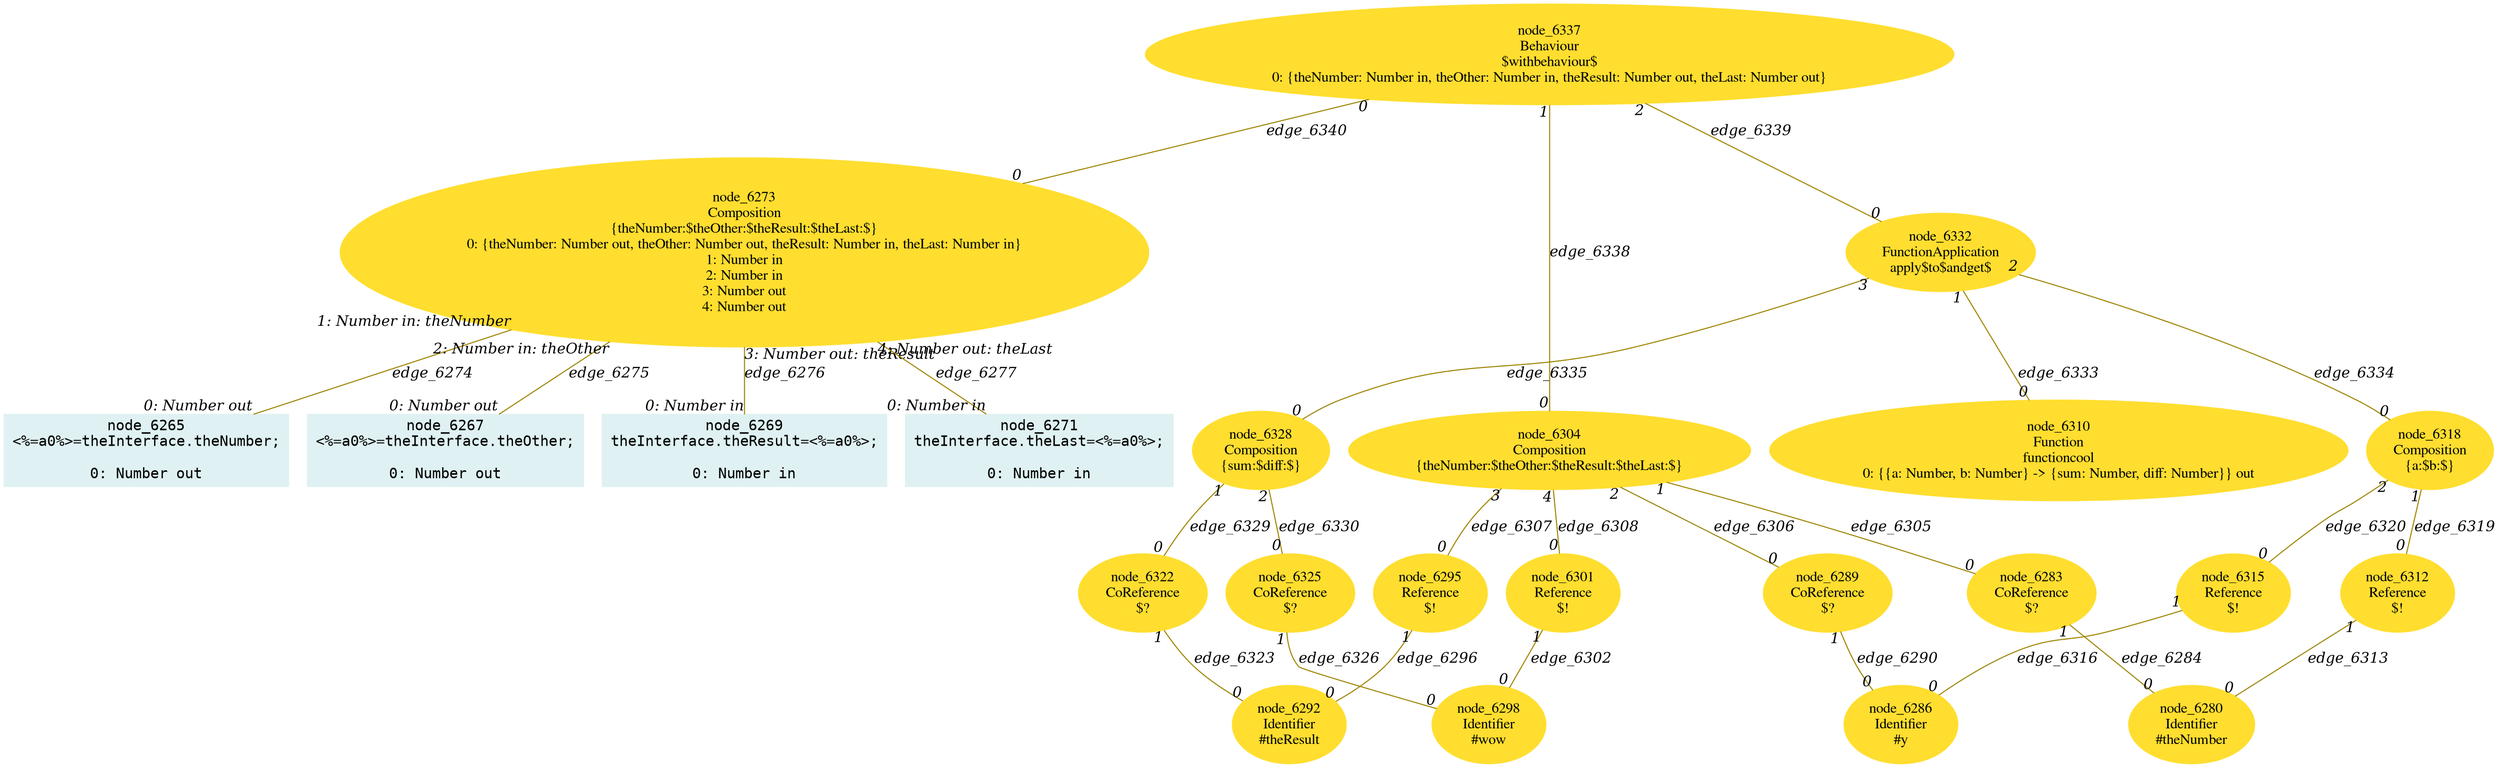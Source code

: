 digraph g{node_6265 [shape="box", style="filled", color="#dff1f2", fontname="Courier", label="node_6265
<%=a0%>=theInterface.theNumber;

0: Number out" ]
node_6267 [shape="box", style="filled", color="#dff1f2", fontname="Courier", label="node_6267
<%=a0%>=theInterface.theOther;

0: Number out" ]
node_6269 [shape="box", style="filled", color="#dff1f2", fontname="Courier", label="node_6269
theInterface.theResult=<%=a0%>;

0: Number in" ]
node_6271 [shape="box", style="filled", color="#dff1f2", fontname="Courier", label="node_6271
theInterface.theLast=<%=a0%>;

0: Number in" ]
node_6273 [shape="ellipse", style="filled", color="#ffde2f", fontname="Times", label="node_6273
Composition
{theNumber:$theOther:$theResult:$theLast:$}
0: {theNumber: Number out, theOther: Number out, theResult: Number in, theLast: Number in}
1: Number in
2: Number in
3: Number out
4: Number out" ]
node_6280 [shape="ellipse", style="filled", color="#ffde2f", fontname="Times", label="node_6280
Identifier
#theNumber
" ]
node_6283 [shape="ellipse", style="filled", color="#ffde2f", fontname="Times", label="node_6283
CoReference
$?
" ]
node_6286 [shape="ellipse", style="filled", color="#ffde2f", fontname="Times", label="node_6286
Identifier
#y
" ]
node_6289 [shape="ellipse", style="filled", color="#ffde2f", fontname="Times", label="node_6289
CoReference
$?
" ]
node_6292 [shape="ellipse", style="filled", color="#ffde2f", fontname="Times", label="node_6292
Identifier
#theResult
" ]
node_6295 [shape="ellipse", style="filled", color="#ffde2f", fontname="Times", label="node_6295
Reference
$!
" ]
node_6298 [shape="ellipse", style="filled", color="#ffde2f", fontname="Times", label="node_6298
Identifier
#wow
" ]
node_6301 [shape="ellipse", style="filled", color="#ffde2f", fontname="Times", label="node_6301
Reference
$!
" ]
node_6304 [shape="ellipse", style="filled", color="#ffde2f", fontname="Times", label="node_6304
Composition
{theNumber:$theOther:$theResult:$theLast:$}
" ]
node_6310 [shape="ellipse", style="filled", color="#ffde2f", fontname="Times", label="node_6310
Function
functioncool
0: {{a: Number, b: Number} -> {sum: Number, diff: Number}} out" ]
node_6312 [shape="ellipse", style="filled", color="#ffde2f", fontname="Times", label="node_6312
Reference
$!
" ]
node_6315 [shape="ellipse", style="filled", color="#ffde2f", fontname="Times", label="node_6315
Reference
$!
" ]
node_6318 [shape="ellipse", style="filled", color="#ffde2f", fontname="Times", label="node_6318
Composition
{a:$b:$}
" ]
node_6322 [shape="ellipse", style="filled", color="#ffde2f", fontname="Times", label="node_6322
CoReference
$?
" ]
node_6325 [shape="ellipse", style="filled", color="#ffde2f", fontname="Times", label="node_6325
CoReference
$?
" ]
node_6328 [shape="ellipse", style="filled", color="#ffde2f", fontname="Times", label="node_6328
Composition
{sum:$diff:$}
" ]
node_6332 [shape="ellipse", style="filled", color="#ffde2f", fontname="Times", label="node_6332
FunctionApplication
apply$to$andget$
" ]
node_6337 [shape="ellipse", style="filled", color="#ffde2f", fontname="Times", label="node_6337
Behaviour
$withbehaviour$
0: {theNumber: Number in, theOther: Number in, theResult: Number out, theLast: Number out}" ]
node_6273 -> node_6265 [dir=none, arrowHead=none, fontname="Times-Italic", arrowsize=1, color="#9d8400", label="edge_6274",  headlabel="0: Number out", taillabel="1: Number in: theNumber" ]
node_6273 -> node_6267 [dir=none, arrowHead=none, fontname="Times-Italic", arrowsize=1, color="#9d8400", label="edge_6275",  headlabel="0: Number out", taillabel="2: Number in: theOther" ]
node_6273 -> node_6269 [dir=none, arrowHead=none, fontname="Times-Italic", arrowsize=1, color="#9d8400", label="edge_6276",  headlabel="0: Number in", taillabel="3: Number out: theResult" ]
node_6273 -> node_6271 [dir=none, arrowHead=none, fontname="Times-Italic", arrowsize=1, color="#9d8400", label="edge_6277",  headlabel="0: Number in", taillabel="4: Number out: theLast" ]
node_6283 -> node_6280 [dir=none, arrowHead=none, fontname="Times-Italic", arrowsize=1, color="#9d8400", label="edge_6284",  headlabel="0", taillabel="1" ]
node_6289 -> node_6286 [dir=none, arrowHead=none, fontname="Times-Italic", arrowsize=1, color="#9d8400", label="edge_6290",  headlabel="0", taillabel="1" ]
node_6295 -> node_6292 [dir=none, arrowHead=none, fontname="Times-Italic", arrowsize=1, color="#9d8400", label="edge_6296",  headlabel="0", taillabel="1" ]
node_6301 -> node_6298 [dir=none, arrowHead=none, fontname="Times-Italic", arrowsize=1, color="#9d8400", label="edge_6302",  headlabel="0", taillabel="1" ]
node_6304 -> node_6283 [dir=none, arrowHead=none, fontname="Times-Italic", arrowsize=1, color="#9d8400", label="edge_6305",  headlabel="0", taillabel="1" ]
node_6304 -> node_6289 [dir=none, arrowHead=none, fontname="Times-Italic", arrowsize=1, color="#9d8400", label="edge_6306",  headlabel="0", taillabel="2" ]
node_6304 -> node_6295 [dir=none, arrowHead=none, fontname="Times-Italic", arrowsize=1, color="#9d8400", label="edge_6307",  headlabel="0", taillabel="3" ]
node_6304 -> node_6301 [dir=none, arrowHead=none, fontname="Times-Italic", arrowsize=1, color="#9d8400", label="edge_6308",  headlabel="0", taillabel="4" ]
node_6312 -> node_6280 [dir=none, arrowHead=none, fontname="Times-Italic", arrowsize=1, color="#9d8400", label="edge_6313",  headlabel="0", taillabel="1" ]
node_6315 -> node_6286 [dir=none, arrowHead=none, fontname="Times-Italic", arrowsize=1, color="#9d8400", label="edge_6316",  headlabel="0", taillabel="1" ]
node_6318 -> node_6312 [dir=none, arrowHead=none, fontname="Times-Italic", arrowsize=1, color="#9d8400", label="edge_6319",  headlabel="0", taillabel="1" ]
node_6318 -> node_6315 [dir=none, arrowHead=none, fontname="Times-Italic", arrowsize=1, color="#9d8400", label="edge_6320",  headlabel="0", taillabel="2" ]
node_6322 -> node_6292 [dir=none, arrowHead=none, fontname="Times-Italic", arrowsize=1, color="#9d8400", label="edge_6323",  headlabel="0", taillabel="1" ]
node_6325 -> node_6298 [dir=none, arrowHead=none, fontname="Times-Italic", arrowsize=1, color="#9d8400", label="edge_6326",  headlabel="0", taillabel="1" ]
node_6328 -> node_6322 [dir=none, arrowHead=none, fontname="Times-Italic", arrowsize=1, color="#9d8400", label="edge_6329",  headlabel="0", taillabel="1" ]
node_6328 -> node_6325 [dir=none, arrowHead=none, fontname="Times-Italic", arrowsize=1, color="#9d8400", label="edge_6330",  headlabel="0", taillabel="2" ]
node_6332 -> node_6310 [dir=none, arrowHead=none, fontname="Times-Italic", arrowsize=1, color="#9d8400", label="edge_6333",  headlabel="0", taillabel="1" ]
node_6332 -> node_6318 [dir=none, arrowHead=none, fontname="Times-Italic", arrowsize=1, color="#9d8400", label="edge_6334",  headlabel="0", taillabel="2" ]
node_6332 -> node_6328 [dir=none, arrowHead=none, fontname="Times-Italic", arrowsize=1, color="#9d8400", label="edge_6335",  headlabel="0", taillabel="3" ]
node_6337 -> node_6304 [dir=none, arrowHead=none, fontname="Times-Italic", arrowsize=1, color="#9d8400", label="edge_6338",  headlabel="0", taillabel="1" ]
node_6337 -> node_6332 [dir=none, arrowHead=none, fontname="Times-Italic", arrowsize=1, color="#9d8400", label="edge_6339",  headlabel="0", taillabel="2" ]
node_6337 -> node_6273 [dir=none, arrowHead=none, fontname="Times-Italic", arrowsize=1, color="#9d8400", label="edge_6340",  headlabel="0", taillabel="0" ]
}